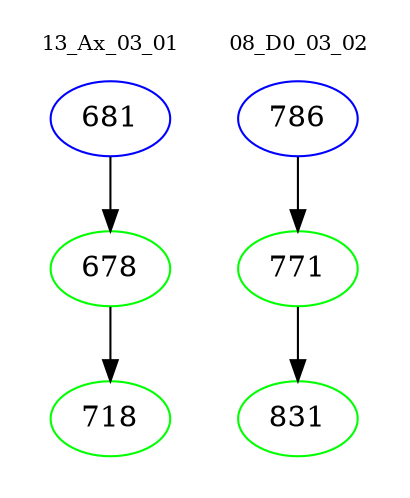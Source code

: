 digraph{
subgraph cluster_0 {
color = white
label = "13_Ax_03_01";
fontsize=10;
T0_681 [label="681", color="blue"]
T0_681 -> T0_678 [color="black"]
T0_678 [label="678", color="green"]
T0_678 -> T0_718 [color="black"]
T0_718 [label="718", color="green"]
}
subgraph cluster_1 {
color = white
label = "08_D0_03_02";
fontsize=10;
T1_786 [label="786", color="blue"]
T1_786 -> T1_771 [color="black"]
T1_771 [label="771", color="green"]
T1_771 -> T1_831 [color="black"]
T1_831 [label="831", color="green"]
}
}
